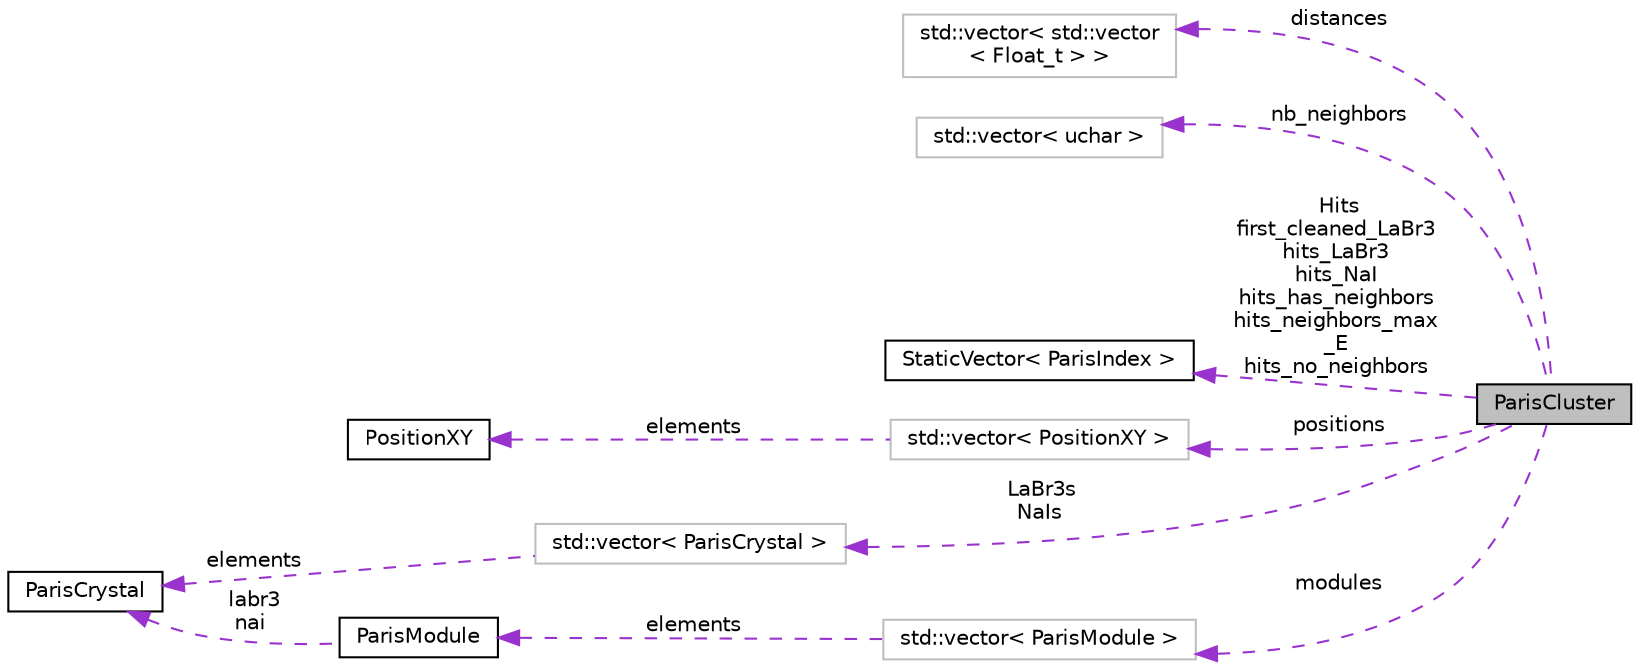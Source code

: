digraph "ParisCluster"
{
 // LATEX_PDF_SIZE
  edge [fontname="Helvetica",fontsize="10",labelfontname="Helvetica",labelfontsize="10"];
  node [fontname="Helvetica",fontsize="10",shape=record];
  rankdir="LR";
  Node1 [label="ParisCluster",height=0.2,width=0.4,color="black", fillcolor="grey75", style="filled", fontcolor="black",tooltip=" "];
  Node2 -> Node1 [dir="back",color="darkorchid3",fontsize="10",style="dashed",label=" distances" ,fontname="Helvetica"];
  Node2 [label="std::vector\< std::vector\l\< Float_t \> \>",height=0.2,width=0.4,color="grey75", fillcolor="white", style="filled",tooltip=" "];
  Node3 -> Node1 [dir="back",color="darkorchid3",fontsize="10",style="dashed",label=" nb_neighbors" ,fontname="Helvetica"];
  Node3 [label="std::vector\< uchar \>",height=0.2,width=0.4,color="grey75", fillcolor="white", style="filled",tooltip=" "];
  Node4 -> Node1 [dir="back",color="darkorchid3",fontsize="10",style="dashed",label=" Hits\nfirst_cleaned_LaBr3\nhits_LaBr3\nhits_NaI\nhits_has_neighbors\nhits_neighbors_max\l_E\nhits_no_neighbors" ,fontname="Helvetica"];
  Node4 [label="StaticVector\< ParisIndex \>",height=0.2,width=0.4,color="black", fillcolor="white", style="filled",URL="$class_static_vector.html",tooltip=" "];
  Node5 -> Node1 [dir="back",color="darkorchid3",fontsize="10",style="dashed",label=" positions" ,fontname="Helvetica"];
  Node5 [label="std::vector\< PositionXY \>",height=0.2,width=0.4,color="grey75", fillcolor="white", style="filled",tooltip=" "];
  Node6 -> Node5 [dir="back",color="darkorchid3",fontsize="10",style="dashed",label=" elements" ,fontname="Helvetica"];
  Node6 [label="PositionXY",height=0.2,width=0.4,color="black", fillcolor="white", style="filled",URL="$class_position_x_y.html",tooltip=" "];
  Node7 -> Node1 [dir="back",color="darkorchid3",fontsize="10",style="dashed",label=" LaBr3s\nNaIs" ,fontname="Helvetica"];
  Node7 [label="std::vector\< ParisCrystal \>",height=0.2,width=0.4,color="grey75", fillcolor="white", style="filled",tooltip=" "];
  Node8 -> Node7 [dir="back",color="darkorchid3",fontsize="10",style="dashed",label=" elements" ,fontname="Helvetica"];
  Node8 [label="ParisCrystal",height=0.2,width=0.4,color="black", fillcolor="white", style="filled",URL="$class_paris_crystal.html",tooltip=" "];
  Node9 -> Node1 [dir="back",color="darkorchid3",fontsize="10",style="dashed",label=" modules" ,fontname="Helvetica"];
  Node9 [label="std::vector\< ParisModule \>",height=0.2,width=0.4,color="grey75", fillcolor="white", style="filled",tooltip=" "];
  Node10 -> Node9 [dir="back",color="darkorchid3",fontsize="10",style="dashed",label=" elements" ,fontname="Helvetica"];
  Node10 [label="ParisModule",height=0.2,width=0.4,color="black", fillcolor="white", style="filled",URL="$class_paris_module.html",tooltip=" "];
  Node8 -> Node10 [dir="back",color="darkorchid3",fontsize="10",style="dashed",label=" labr3\nnai" ,fontname="Helvetica"];
}
